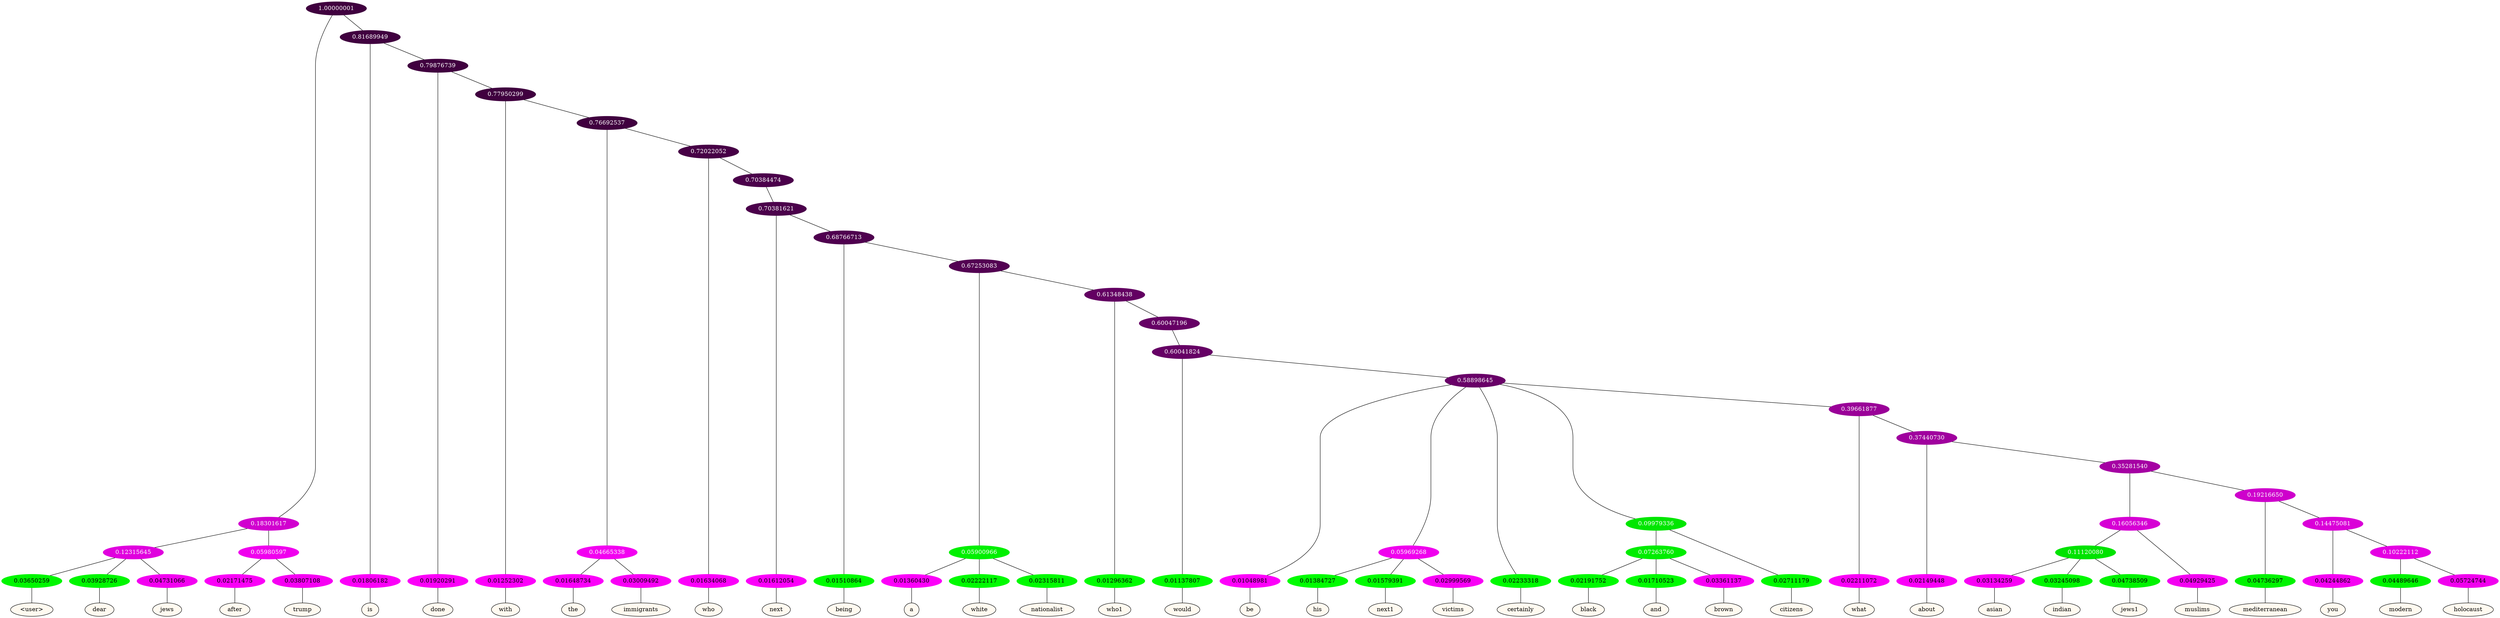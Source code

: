 graph {
	node [format=png height=0.15 nodesep=0.001 ordering=out overlap=prism overlap_scaling=0.01 ranksep=0.001 ratio=0.2 style=filled width=0.15]
	{
		rank=same
		a_w_7 [label="\<user\>" color=black fillcolor=floralwhite style="filled,solid"]
		a_w_8 [label=dear color=black fillcolor=floralwhite style="filled,solid"]
		a_w_9 [label=jews color=black fillcolor=floralwhite style="filled,solid"]
		a_w_10 [label=after color=black fillcolor=floralwhite style="filled,solid"]
		a_w_11 [label=trump color=black fillcolor=floralwhite style="filled,solid"]
		a_w_5 [label=is color=black fillcolor=floralwhite style="filled,solid"]
		a_w_12 [label=done color=black fillcolor=floralwhite style="filled,solid"]
		a_w_14 [label=with color=black fillcolor=floralwhite style="filled,solid"]
		a_w_18 [label=the color=black fillcolor=floralwhite style="filled,solid"]
		a_w_19 [label=immigrants color=black fillcolor=floralwhite style="filled,solid"]
		a_w_20 [label=who color=black fillcolor=floralwhite style="filled,solid"]
		a_w_23 [label=next color=black fillcolor=floralwhite style="filled,solid"]
		a_w_25 [label=being color=black fillcolor=floralwhite style="filled,solid"]
		a_w_29 [label=a color=black fillcolor=floralwhite style="filled,solid"]
		a_w_30 [label=white color=black fillcolor=floralwhite style="filled,solid"]
		a_w_31 [label=nationalist color=black fillcolor=floralwhite style="filled,solid"]
		a_w_32 [label=who1 color=black fillcolor=floralwhite style="filled,solid"]
		a_w_35 [label=would color=black fillcolor=floralwhite style="filled,solid"]
		a_w_37 [label=be color=black fillcolor=floralwhite style="filled,solid"]
		a_w_42 [label=his color=black fillcolor=floralwhite style="filled,solid"]
		a_w_43 [label=next1 color=black fillcolor=floralwhite style="filled,solid"]
		a_w_44 [label=victims color=black fillcolor=floralwhite style="filled,solid"]
		a_w_39 [label=certainly color=black fillcolor=floralwhite style="filled,solid"]
		a_w_49 [label=black color=black fillcolor=floralwhite style="filled,solid"]
		a_w_50 [label=and color=black fillcolor=floralwhite style="filled,solid"]
		a_w_51 [label=brown color=black fillcolor=floralwhite style="filled,solid"]
		a_w_46 [label=citizens color=black fillcolor=floralwhite style="filled,solid"]
		a_w_47 [label=what color=black fillcolor=floralwhite style="filled,solid"]
		a_w_52 [label=about color=black fillcolor=floralwhite style="filled,solid"]
		a_w_60 [label=asian color=black fillcolor=floralwhite style="filled,solid"]
		a_w_61 [label=indian color=black fillcolor=floralwhite style="filled,solid"]
		a_w_62 [label=jews1 color=black fillcolor=floralwhite style="filled,solid"]
		a_w_57 [label=muslims color=black fillcolor=floralwhite style="filled,solid"]
		a_w_58 [label=mediterranean color=black fillcolor=floralwhite style="filled,solid"]
		a_w_63 [label=you color=black fillcolor=floralwhite style="filled,solid"]
		a_w_65 [label=modern color=black fillcolor=floralwhite style="filled,solid"]
		a_w_66 [label=holocaust color=black fillcolor=floralwhite style="filled,solid"]
	}
	a_n_7 -- a_w_7
	a_n_8 -- a_w_8
	a_n_9 -- a_w_9
	a_n_10 -- a_w_10
	a_n_11 -- a_w_11
	a_n_5 -- a_w_5
	a_n_12 -- a_w_12
	a_n_14 -- a_w_14
	a_n_18 -- a_w_18
	a_n_19 -- a_w_19
	a_n_20 -- a_w_20
	a_n_23 -- a_w_23
	a_n_25 -- a_w_25
	a_n_29 -- a_w_29
	a_n_30 -- a_w_30
	a_n_31 -- a_w_31
	a_n_32 -- a_w_32
	a_n_35 -- a_w_35
	a_n_37 -- a_w_37
	a_n_42 -- a_w_42
	a_n_43 -- a_w_43
	a_n_44 -- a_w_44
	a_n_39 -- a_w_39
	a_n_49 -- a_w_49
	a_n_50 -- a_w_50
	a_n_51 -- a_w_51
	a_n_46 -- a_w_46
	a_n_47 -- a_w_47
	a_n_52 -- a_w_52
	a_n_60 -- a_w_60
	a_n_61 -- a_w_61
	a_n_62 -- a_w_62
	a_n_57 -- a_w_57
	a_n_58 -- a_w_58
	a_n_63 -- a_w_63
	a_n_65 -- a_w_65
	a_n_66 -- a_w_66
	{
		rank=same
		a_n_7 [label=0.03650259 color="0.334 1.000 0.963" fontcolor=black]
		a_n_8 [label=0.03928726 color="0.334 1.000 0.961" fontcolor=black]
		a_n_9 [label=0.04731066 color="0.835 1.000 0.953" fontcolor=black]
		a_n_10 [label=0.02171475 color="0.835 1.000 0.978" fontcolor=black]
		a_n_11 [label=0.03807108 color="0.835 1.000 0.962" fontcolor=black]
		a_n_5 [label=0.01806182 color="0.835 1.000 0.982" fontcolor=black]
		a_n_12 [label=0.01920291 color="0.835 1.000 0.981" fontcolor=black]
		a_n_14 [label=0.01252302 color="0.835 1.000 0.987" fontcolor=black]
		a_n_18 [label=0.01648734 color="0.835 1.000 0.984" fontcolor=black]
		a_n_19 [label=0.03009492 color="0.835 1.000 0.970" fontcolor=black]
		a_n_20 [label=0.01634068 color="0.835 1.000 0.984" fontcolor=black]
		a_n_23 [label=0.01612054 color="0.835 1.000 0.984" fontcolor=black]
		a_n_25 [label=0.01510864 color="0.334 1.000 0.985" fontcolor=black]
		a_n_29 [label=0.01360430 color="0.835 1.000 0.986" fontcolor=black]
		a_n_30 [label=0.02222117 color="0.334 1.000 0.978" fontcolor=black]
		a_n_31 [label=0.02315811 color="0.334 1.000 0.977" fontcolor=black]
		a_n_32 [label=0.01296362 color="0.334 1.000 0.987" fontcolor=black]
		a_n_35 [label=0.01137807 color="0.334 1.000 0.989" fontcolor=black]
		a_n_37 [label=0.01048981 color="0.835 1.000 0.990" fontcolor=black]
		a_n_42 [label=0.01384727 color="0.334 1.000 0.986" fontcolor=black]
		a_n_43 [label=0.01579391 color="0.334 1.000 0.984" fontcolor=black]
		a_n_44 [label=0.02999569 color="0.835 1.000 0.970" fontcolor=black]
		a_n_39 [label=0.02233318 color="0.334 1.000 0.978" fontcolor=black]
		a_n_49 [label=0.02191752 color="0.334 1.000 0.978" fontcolor=black]
		a_n_50 [label=0.01710523 color="0.334 1.000 0.983" fontcolor=black]
		a_n_51 [label=0.03361137 color="0.835 1.000 0.966" fontcolor=black]
		a_n_46 [label=0.02711179 color="0.334 1.000 0.973" fontcolor=black]
		a_n_47 [label=0.02211072 color="0.835 1.000 0.978" fontcolor=black]
		a_n_52 [label=0.02149448 color="0.835 1.000 0.979" fontcolor=black]
		a_n_60 [label=0.03134259 color="0.835 1.000 0.969" fontcolor=black]
		a_n_61 [label=0.03245098 color="0.334 1.000 0.968" fontcolor=black]
		a_n_62 [label=0.04738509 color="0.334 1.000 0.953" fontcolor=black]
		a_n_57 [label=0.04929425 color="0.835 1.000 0.951" fontcolor=black]
		a_n_58 [label=0.04736297 color="0.334 1.000 0.953" fontcolor=black]
		a_n_63 [label=0.04244862 color="0.835 1.000 0.958" fontcolor=black]
		a_n_65 [label=0.04489646 color="0.334 1.000 0.955" fontcolor=black]
		a_n_66 [label=0.05724744 color="0.835 1.000 0.943" fontcolor=black]
	}
	a_n_0 [label=1.00000001 color="0.835 1.000 0.250" fontcolor=grey99]
	a_n_1 [label=0.18301617 color="0.835 1.000 0.817" fontcolor=grey99]
	a_n_0 -- a_n_1
	a_n_2 [label=0.81689949 color="0.835 1.000 0.250" fontcolor=grey99]
	a_n_0 -- a_n_2
	a_n_3 [label=0.12315645 color="0.835 1.000 0.877" fontcolor=grey99]
	a_n_1 -- a_n_3
	a_n_4 [label=0.05980597 color="0.835 1.000 0.940" fontcolor=grey99]
	a_n_1 -- a_n_4
	a_n_2 -- a_n_5
	a_n_6 [label=0.79876739 color="0.835 1.000 0.250" fontcolor=grey99]
	a_n_2 -- a_n_6
	a_n_3 -- a_n_7
	a_n_3 -- a_n_8
	a_n_3 -- a_n_9
	a_n_4 -- a_n_10
	a_n_4 -- a_n_11
	a_n_6 -- a_n_12
	a_n_13 [label=0.77950299 color="0.835 1.000 0.250" fontcolor=grey99]
	a_n_6 -- a_n_13
	a_n_13 -- a_n_14
	a_n_15 [label=0.76692537 color="0.835 1.000 0.250" fontcolor=grey99]
	a_n_13 -- a_n_15
	a_n_16 [label=0.04665338 color="0.835 1.000 0.953" fontcolor=grey99]
	a_n_15 -- a_n_16
	a_n_17 [label=0.72022052 color="0.835 1.000 0.280" fontcolor=grey99]
	a_n_15 -- a_n_17
	a_n_16 -- a_n_18
	a_n_16 -- a_n_19
	a_n_17 -- a_n_20
	a_n_21 [label=0.70384474 color="0.835 1.000 0.296" fontcolor=grey99]
	a_n_17 -- a_n_21
	a_n_22 [label=0.70381621 color="0.835 1.000 0.296" fontcolor=grey99]
	a_n_21 -- a_n_22
	a_n_22 -- a_n_23
	a_n_24 [label=0.68766713 color="0.835 1.000 0.312" fontcolor=grey99]
	a_n_22 -- a_n_24
	a_n_24 -- a_n_25
	a_n_26 [label=0.67253083 color="0.835 1.000 0.327" fontcolor=grey99]
	a_n_24 -- a_n_26
	a_n_27 [label=0.05900966 color="0.334 1.000 0.941" fontcolor=grey99]
	a_n_26 -- a_n_27
	a_n_28 [label=0.61348438 color="0.835 1.000 0.387" fontcolor=grey99]
	a_n_26 -- a_n_28
	a_n_27 -- a_n_29
	a_n_27 -- a_n_30
	a_n_27 -- a_n_31
	a_n_28 -- a_n_32
	a_n_33 [label=0.60047196 color="0.835 1.000 0.400" fontcolor=grey99]
	a_n_28 -- a_n_33
	a_n_34 [label=0.60041824 color="0.835 1.000 0.400" fontcolor=grey99]
	a_n_33 -- a_n_34
	a_n_34 -- a_n_35
	a_n_36 [label=0.58898645 color="0.835 1.000 0.411" fontcolor=grey99]
	a_n_34 -- a_n_36
	a_n_36 -- a_n_37
	a_n_38 [label=0.05969268 color="0.835 1.000 0.940" fontcolor=grey99]
	a_n_36 -- a_n_38
	a_n_36 -- a_n_39
	a_n_40 [label=0.09979336 color="0.334 1.000 0.900" fontcolor=grey99]
	a_n_36 -- a_n_40
	a_n_41 [label=0.39661877 color="0.835 1.000 0.603" fontcolor=grey99]
	a_n_36 -- a_n_41
	a_n_38 -- a_n_42
	a_n_38 -- a_n_43
	a_n_38 -- a_n_44
	a_n_45 [label=0.07263760 color="0.334 1.000 0.927" fontcolor=grey99]
	a_n_40 -- a_n_45
	a_n_40 -- a_n_46
	a_n_41 -- a_n_47
	a_n_48 [label=0.37440730 color="0.835 1.000 0.626" fontcolor=grey99]
	a_n_41 -- a_n_48
	a_n_45 -- a_n_49
	a_n_45 -- a_n_50
	a_n_45 -- a_n_51
	a_n_48 -- a_n_52
	a_n_53 [label=0.35281540 color="0.835 1.000 0.647" fontcolor=grey99]
	a_n_48 -- a_n_53
	a_n_54 [label=0.16056346 color="0.835 1.000 0.839" fontcolor=grey99]
	a_n_53 -- a_n_54
	a_n_55 [label=0.19216650 color="0.835 1.000 0.808" fontcolor=grey99]
	a_n_53 -- a_n_55
	a_n_56 [label=0.11120080 color="0.334 1.000 0.889" fontcolor=grey99]
	a_n_54 -- a_n_56
	a_n_54 -- a_n_57
	a_n_55 -- a_n_58
	a_n_59 [label=0.14475081 color="0.835 1.000 0.855" fontcolor=grey99]
	a_n_55 -- a_n_59
	a_n_56 -- a_n_60
	a_n_56 -- a_n_61
	a_n_56 -- a_n_62
	a_n_59 -- a_n_63
	a_n_64 [label=0.10222112 color="0.835 1.000 0.898" fontcolor=grey99]
	a_n_59 -- a_n_64
	a_n_64 -- a_n_65
	a_n_64 -- a_n_66
}
